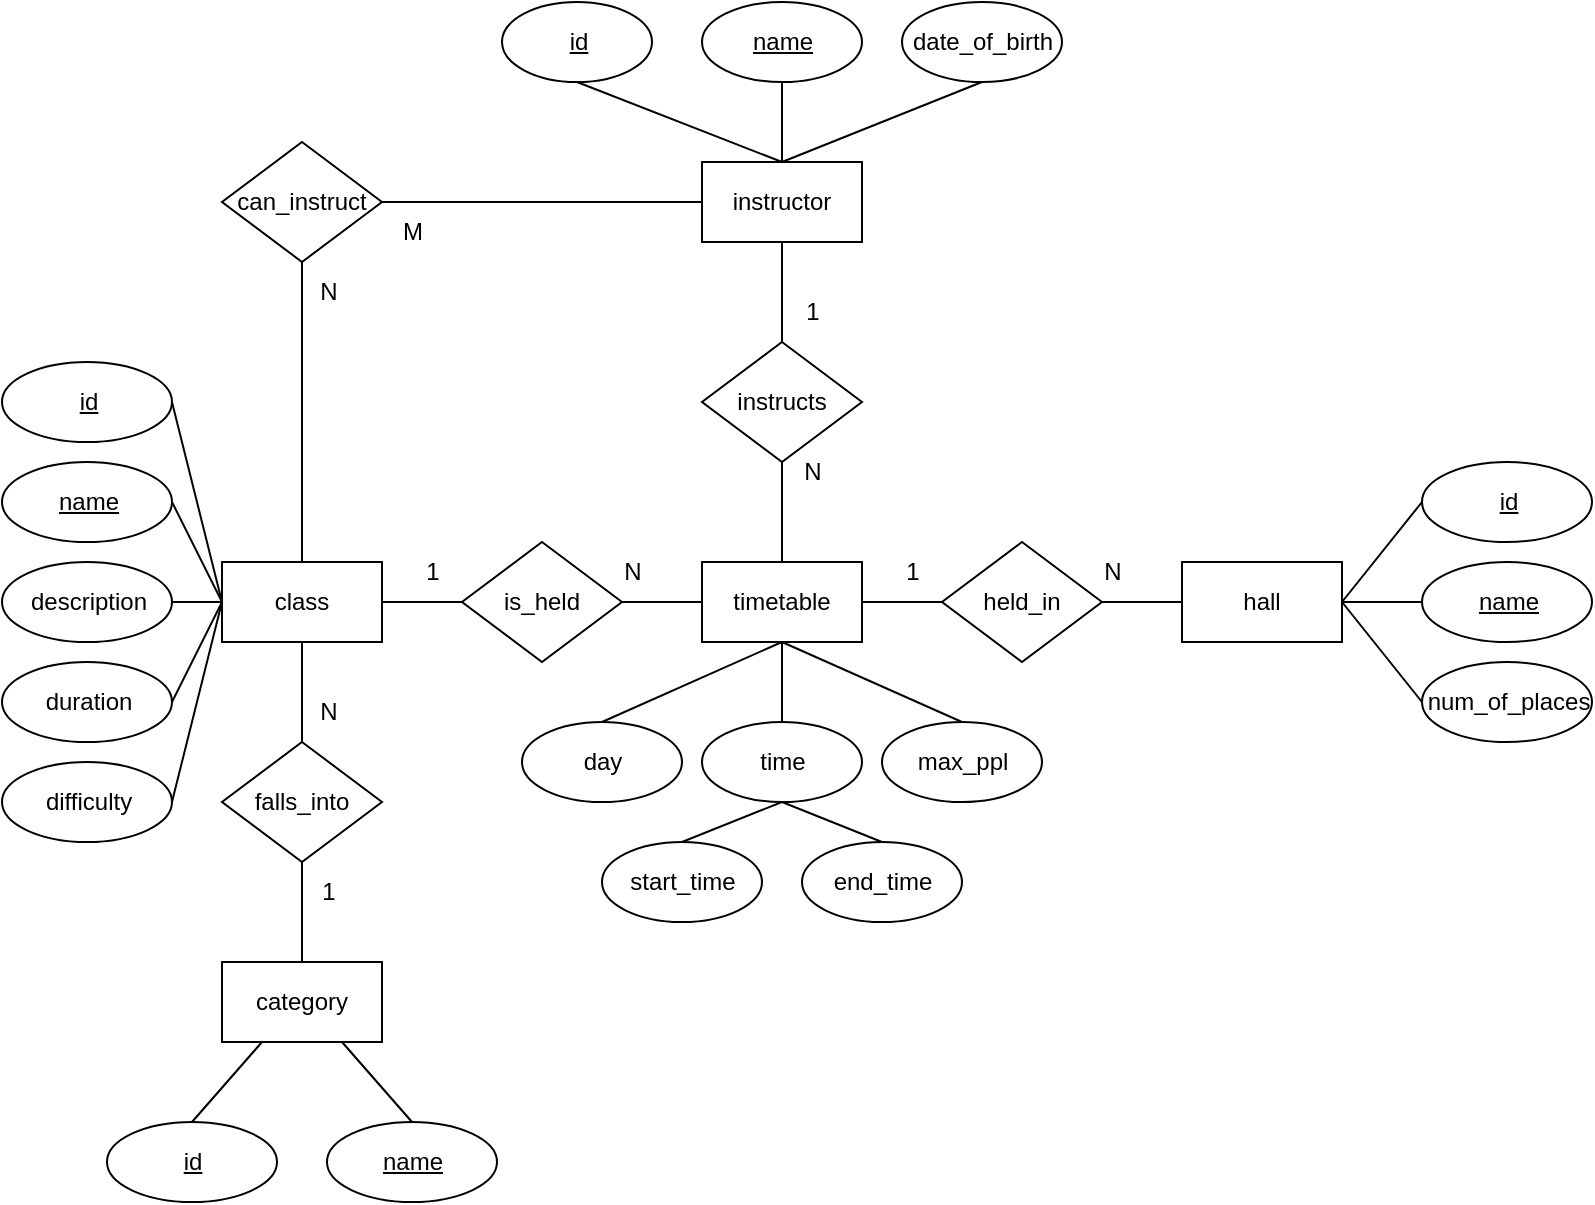 <mxfile version="22.0.0" type="device" pages="5">
  <diagram id="C5RBs43oDa-KdzZeNtuy" name="Page-1">
    <mxGraphModel dx="1044" dy="2311" grid="1" gridSize="10" guides="1" tooltips="1" connect="1" arrows="1" fold="1" page="1" pageScale="1" pageWidth="827" pageHeight="1169" math="0" shadow="0">
      <root>
        <mxCell id="WIyWlLk6GJQsqaUBKTNV-0" />
        <mxCell id="WIyWlLk6GJQsqaUBKTNV-1" parent="WIyWlLk6GJQsqaUBKTNV-0" />
        <mxCell id="PPyj1vtdAgpXaEMW6hXH-0" value="hall" style="rounded=0;whiteSpace=wrap;html=1;" vertex="1" parent="WIyWlLk6GJQsqaUBKTNV-1">
          <mxGeometry x="840" y="-160" width="80" height="40" as="geometry" />
        </mxCell>
        <mxCell id="PPyj1vtdAgpXaEMW6hXH-1" value="instructor" style="rounded=0;whiteSpace=wrap;html=1;" vertex="1" parent="WIyWlLk6GJQsqaUBKTNV-1">
          <mxGeometry x="600" y="-360" width="80" height="40" as="geometry" />
        </mxCell>
        <mxCell id="PPyj1vtdAgpXaEMW6hXH-2" value="class" style="rounded=0;whiteSpace=wrap;html=1;" vertex="1" parent="WIyWlLk6GJQsqaUBKTNV-1">
          <mxGeometry x="360" y="-160" width="80" height="40" as="geometry" />
        </mxCell>
        <mxCell id="PPyj1vtdAgpXaEMW6hXH-3" value="category" style="rounded=0;whiteSpace=wrap;html=1;" vertex="1" parent="WIyWlLk6GJQsqaUBKTNV-1">
          <mxGeometry x="360" y="40" width="80" height="40" as="geometry" />
        </mxCell>
        <mxCell id="PPyj1vtdAgpXaEMW6hXH-4" value="falls_into" style="rhombus;whiteSpace=wrap;html=1;" vertex="1" parent="WIyWlLk6GJQsqaUBKTNV-1">
          <mxGeometry x="360" y="-70" width="80" height="60" as="geometry" />
        </mxCell>
        <mxCell id="PPyj1vtdAgpXaEMW6hXH-7" value="can_instruct" style="rhombus;whiteSpace=wrap;html=1;" vertex="1" parent="WIyWlLk6GJQsqaUBKTNV-1">
          <mxGeometry x="360" y="-370" width="80" height="60" as="geometry" />
        </mxCell>
        <mxCell id="PPyj1vtdAgpXaEMW6hXH-19" value="&lt;u&gt;id&lt;/u&gt;" style="ellipse;dashed=1+whiteSpace=wrap;html=1;dashPattern=1" vertex="1" parent="WIyWlLk6GJQsqaUBKTNV-1">
          <mxGeometry x="250" y="-260" width="85" height="40" as="geometry" />
        </mxCell>
        <mxCell id="PPyj1vtdAgpXaEMW6hXH-20" value="difficulty" style="ellipse;dashed=1+whiteSpace=wrap;html=1;dashPattern=1" vertex="1" parent="WIyWlLk6GJQsqaUBKTNV-1">
          <mxGeometry x="250" y="-60" width="85" height="40" as="geometry" />
        </mxCell>
        <mxCell id="PPyj1vtdAgpXaEMW6hXH-21" value="duration" style="ellipse;dashed=1+whiteSpace=wrap;html=1;dashPattern=1" vertex="1" parent="WIyWlLk6GJQsqaUBKTNV-1">
          <mxGeometry x="250" y="-110" width="85" height="40" as="geometry" />
        </mxCell>
        <mxCell id="PPyj1vtdAgpXaEMW6hXH-22" value="description" style="ellipse;dashed=1+whiteSpace=wrap;html=1;dashPattern=1" vertex="1" parent="WIyWlLk6GJQsqaUBKTNV-1">
          <mxGeometry x="250" y="-160" width="85" height="40" as="geometry" />
        </mxCell>
        <mxCell id="PPyj1vtdAgpXaEMW6hXH-23" value="&lt;u&gt;name&lt;/u&gt;" style="ellipse;dashed=1+whiteSpace=wrap;html=1;dashPattern=1" vertex="1" parent="WIyWlLk6GJQsqaUBKTNV-1">
          <mxGeometry x="250" y="-210" width="85" height="40" as="geometry" />
        </mxCell>
        <mxCell id="PPyj1vtdAgpXaEMW6hXH-29" value="&lt;u&gt;id&lt;/u&gt;" style="ellipse;dashed=1+whiteSpace=wrap;html=1;dashPattern=1" vertex="1" parent="WIyWlLk6GJQsqaUBKTNV-1">
          <mxGeometry x="302.5" y="120" width="85" height="40" as="geometry" />
        </mxCell>
        <mxCell id="PPyj1vtdAgpXaEMW6hXH-30" value="&lt;u&gt;name&lt;/u&gt;" style="ellipse;dashed=1+whiteSpace=wrap;html=1;dashPattern=1" vertex="1" parent="WIyWlLk6GJQsqaUBKTNV-1">
          <mxGeometry x="412.5" y="120" width="85" height="40" as="geometry" />
        </mxCell>
        <mxCell id="PPyj1vtdAgpXaEMW6hXH-31" value="" style="endArrow=none;html=1;rounded=0;entryX=0.75;entryY=1;entryDx=0;entryDy=0;exitX=0.5;exitY=0;exitDx=0;exitDy=0;" edge="1" parent="WIyWlLk6GJQsqaUBKTNV-1" source="PPyj1vtdAgpXaEMW6hXH-30" target="PPyj1vtdAgpXaEMW6hXH-3">
          <mxGeometry width="50" height="50" relative="1" as="geometry">
            <mxPoint x="100" y="40" as="sourcePoint" />
            <mxPoint x="150" y="-10" as="targetPoint" />
          </mxGeometry>
        </mxCell>
        <mxCell id="PPyj1vtdAgpXaEMW6hXH-32" value="" style="endArrow=none;html=1;rounded=0;exitX=0.5;exitY=0;exitDx=0;exitDy=0;entryX=0.25;entryY=1;entryDx=0;entryDy=0;" edge="1" parent="WIyWlLk6GJQsqaUBKTNV-1" source="PPyj1vtdAgpXaEMW6hXH-29" target="PPyj1vtdAgpXaEMW6hXH-3">
          <mxGeometry width="50" height="50" relative="1" as="geometry">
            <mxPoint x="100" y="40" as="sourcePoint" />
            <mxPoint x="150" y="-10" as="targetPoint" />
            <Array as="points" />
          </mxGeometry>
        </mxCell>
        <mxCell id="PPyj1vtdAgpXaEMW6hXH-33" value="date_of_birth" style="ellipse;dashed=1+whiteSpace=wrap;html=1;dashPattern=1" vertex="1" parent="WIyWlLk6GJQsqaUBKTNV-1">
          <mxGeometry x="700" y="-440" width="80" height="40" as="geometry" />
        </mxCell>
        <mxCell id="PPyj1vtdAgpXaEMW6hXH-34" value="&lt;u&gt;name&lt;/u&gt;" style="ellipse;dashed=1+whiteSpace=wrap;html=1;dashPattern=1" vertex="1" parent="WIyWlLk6GJQsqaUBKTNV-1">
          <mxGeometry x="600" y="-440" width="80" height="40" as="geometry" />
        </mxCell>
        <mxCell id="PPyj1vtdAgpXaEMW6hXH-35" value="&lt;u&gt;id&lt;/u&gt;" style="ellipse;dashed=1+whiteSpace=wrap;html=1;dashPattern=1" vertex="1" parent="WIyWlLk6GJQsqaUBKTNV-1">
          <mxGeometry x="500" y="-440" width="75" height="40" as="geometry" />
        </mxCell>
        <mxCell id="PPyj1vtdAgpXaEMW6hXH-39" value="num_of_places" style="ellipse;dashed=1+whiteSpace=wrap;html=1;dashPattern=1" vertex="1" parent="WIyWlLk6GJQsqaUBKTNV-1">
          <mxGeometry x="960" y="-110" width="85" height="40" as="geometry" />
        </mxCell>
        <mxCell id="PPyj1vtdAgpXaEMW6hXH-40" value="&lt;u&gt;name&lt;/u&gt;" style="ellipse;dashed=1+whiteSpace=wrap;html=1;dashPattern=1" vertex="1" parent="WIyWlLk6GJQsqaUBKTNV-1">
          <mxGeometry x="960" y="-160" width="85" height="40" as="geometry" />
        </mxCell>
        <mxCell id="PPyj1vtdAgpXaEMW6hXH-41" value="&lt;u&gt;id&lt;/u&gt;" style="ellipse;dashed=1+whiteSpace=wrap;html=1;dashPattern=1" vertex="1" parent="WIyWlLk6GJQsqaUBKTNV-1">
          <mxGeometry x="960" y="-210" width="85" height="40" as="geometry" />
        </mxCell>
        <mxCell id="PPyj1vtdAgpXaEMW6hXH-45" value="time" style="ellipse;dashed=1+whiteSpace=wrap;html=1;dashPattern=1" vertex="1" parent="WIyWlLk6GJQsqaUBKTNV-1">
          <mxGeometry x="600" y="-80" width="80" height="40" as="geometry" />
        </mxCell>
        <mxCell id="PPyj1vtdAgpXaEMW6hXH-46" value="start_time" style="ellipse;dashed=1+whiteSpace=wrap;html=1;dashPattern=1" vertex="1" parent="WIyWlLk6GJQsqaUBKTNV-1">
          <mxGeometry x="550" y="-20" width="80" height="40" as="geometry" />
        </mxCell>
        <mxCell id="PPyj1vtdAgpXaEMW6hXH-47" value="end_time" style="ellipse;dashed=1+whiteSpace=wrap;html=1;dashPattern=1" vertex="1" parent="WIyWlLk6GJQsqaUBKTNV-1">
          <mxGeometry x="650" y="-20" width="80" height="40" as="geometry" />
        </mxCell>
        <mxCell id="kDVFNCskQSXITMXLmUfB-0" value="timetable" style="rounded=0;whiteSpace=wrap;html=1;" vertex="1" parent="WIyWlLk6GJQsqaUBKTNV-1">
          <mxGeometry x="600" y="-160" width="80" height="40" as="geometry" />
        </mxCell>
        <mxCell id="kDVFNCskQSXITMXLmUfB-4" value="is_held" style="rhombus;whiteSpace=wrap;html=1;" vertex="1" parent="WIyWlLk6GJQsqaUBKTNV-1">
          <mxGeometry x="480" y="-170" width="80" height="60" as="geometry" />
        </mxCell>
        <mxCell id="kDVFNCskQSXITMXLmUfB-5" value="held_in" style="rhombus;whiteSpace=wrap;html=1;" vertex="1" parent="WIyWlLk6GJQsqaUBKTNV-1">
          <mxGeometry x="720" y="-170" width="80" height="60" as="geometry" />
        </mxCell>
        <mxCell id="kDVFNCskQSXITMXLmUfB-6" value="instructs" style="rhombus;whiteSpace=wrap;html=1;" vertex="1" parent="WIyWlLk6GJQsqaUBKTNV-1">
          <mxGeometry x="600" y="-270" width="80" height="60" as="geometry" />
        </mxCell>
        <mxCell id="kDVFNCskQSXITMXLmUfB-8" value="" style="endArrow=none;html=1;rounded=0;exitX=1;exitY=0.5;exitDx=0;exitDy=0;entryX=0;entryY=0.5;entryDx=0;entryDy=0;" edge="1" parent="WIyWlLk6GJQsqaUBKTNV-1" source="PPyj1vtdAgpXaEMW6hXH-20" target="PPyj1vtdAgpXaEMW6hXH-2">
          <mxGeometry width="50" height="50" relative="1" as="geometry">
            <mxPoint x="370" y="-80" as="sourcePoint" />
            <mxPoint x="420" y="-130" as="targetPoint" />
          </mxGeometry>
        </mxCell>
        <mxCell id="kDVFNCskQSXITMXLmUfB-9" value="" style="endArrow=none;html=1;rounded=0;exitX=1;exitY=0.5;exitDx=0;exitDy=0;entryX=0;entryY=0.5;entryDx=0;entryDy=0;" edge="1" parent="WIyWlLk6GJQsqaUBKTNV-1" source="PPyj1vtdAgpXaEMW6hXH-21" target="PPyj1vtdAgpXaEMW6hXH-2">
          <mxGeometry width="50" height="50" relative="1" as="geometry">
            <mxPoint x="370" y="-80" as="sourcePoint" />
            <mxPoint x="420" y="-130" as="targetPoint" />
          </mxGeometry>
        </mxCell>
        <mxCell id="kDVFNCskQSXITMXLmUfB-10" value="" style="endArrow=none;html=1;rounded=0;exitX=1;exitY=0.5;exitDx=0;exitDy=0;entryX=0;entryY=0.5;entryDx=0;entryDy=0;" edge="1" parent="WIyWlLk6GJQsqaUBKTNV-1" source="PPyj1vtdAgpXaEMW6hXH-22" target="PPyj1vtdAgpXaEMW6hXH-2">
          <mxGeometry width="50" height="50" relative="1" as="geometry">
            <mxPoint x="345" y="-80" as="sourcePoint" />
            <mxPoint x="370" y="-110" as="targetPoint" />
          </mxGeometry>
        </mxCell>
        <mxCell id="kDVFNCskQSXITMXLmUfB-11" value="" style="endArrow=none;html=1;rounded=0;exitX=1;exitY=0.5;exitDx=0;exitDy=0;" edge="1" parent="WIyWlLk6GJQsqaUBKTNV-1" source="PPyj1vtdAgpXaEMW6hXH-23">
          <mxGeometry width="50" height="50" relative="1" as="geometry">
            <mxPoint x="355" y="-70" as="sourcePoint" />
            <mxPoint x="360" y="-140" as="targetPoint" />
          </mxGeometry>
        </mxCell>
        <mxCell id="kDVFNCskQSXITMXLmUfB-12" value="" style="endArrow=none;html=1;rounded=0;exitX=1;exitY=0.5;exitDx=0;exitDy=0;" edge="1" parent="WIyWlLk6GJQsqaUBKTNV-1" source="PPyj1vtdAgpXaEMW6hXH-19">
          <mxGeometry width="50" height="50" relative="1" as="geometry">
            <mxPoint x="365" y="-60" as="sourcePoint" />
            <mxPoint x="360" y="-140" as="targetPoint" />
          </mxGeometry>
        </mxCell>
        <mxCell id="kDVFNCskQSXITMXLmUfB-13" value="" style="endArrow=none;html=1;rounded=0;exitX=0.5;exitY=1;exitDx=0;exitDy=0;entryX=0.5;entryY=0;entryDx=0;entryDy=0;" edge="1" parent="WIyWlLk6GJQsqaUBKTNV-1" source="PPyj1vtdAgpXaEMW6hXH-35" target="PPyj1vtdAgpXaEMW6hXH-1">
          <mxGeometry width="50" height="50" relative="1" as="geometry">
            <mxPoint x="650" y="-400" as="sourcePoint" />
            <mxPoint x="700" y="-450" as="targetPoint" />
          </mxGeometry>
        </mxCell>
        <mxCell id="kDVFNCskQSXITMXLmUfB-14" value="" style="endArrow=none;html=1;rounded=0;entryX=0.5;entryY=1;entryDx=0;entryDy=0;" edge="1" parent="WIyWlLk6GJQsqaUBKTNV-1" target="PPyj1vtdAgpXaEMW6hXH-34">
          <mxGeometry width="50" height="50" relative="1" as="geometry">
            <mxPoint x="640" y="-360" as="sourcePoint" />
            <mxPoint x="610" y="-350" as="targetPoint" />
          </mxGeometry>
        </mxCell>
        <mxCell id="kDVFNCskQSXITMXLmUfB-15" value="" style="endArrow=none;html=1;rounded=0;exitX=0.5;exitY=0;exitDx=0;exitDy=0;entryX=0.5;entryY=1;entryDx=0;entryDy=0;" edge="1" parent="WIyWlLk6GJQsqaUBKTNV-1" source="PPyj1vtdAgpXaEMW6hXH-1" target="PPyj1vtdAgpXaEMW6hXH-33">
          <mxGeometry width="50" height="50" relative="1" as="geometry">
            <mxPoint x="558" y="-380" as="sourcePoint" />
            <mxPoint x="620" y="-340" as="targetPoint" />
          </mxGeometry>
        </mxCell>
        <mxCell id="kDVFNCskQSXITMXLmUfB-16" value="" style="endArrow=none;html=1;rounded=0;entryX=0;entryY=0.5;entryDx=0;entryDy=0;exitX=1;exitY=0.5;exitDx=0;exitDy=0;" edge="1" parent="WIyWlLk6GJQsqaUBKTNV-1" source="PPyj1vtdAgpXaEMW6hXH-7" target="PPyj1vtdAgpXaEMW6hXH-1">
          <mxGeometry width="50" height="50" relative="1" as="geometry">
            <mxPoint x="500" y="-220" as="sourcePoint" />
            <mxPoint x="550" y="-270" as="targetPoint" />
          </mxGeometry>
        </mxCell>
        <mxCell id="kDVFNCskQSXITMXLmUfB-17" value="" style="endArrow=none;html=1;rounded=0;exitX=0.5;exitY=0;exitDx=0;exitDy=0;" edge="1" parent="WIyWlLk6GJQsqaUBKTNV-1" source="PPyj1vtdAgpXaEMW6hXH-2">
          <mxGeometry width="50" height="50" relative="1" as="geometry">
            <mxPoint x="500" y="-220" as="sourcePoint" />
            <mxPoint x="400" y="-310" as="targetPoint" />
          </mxGeometry>
        </mxCell>
        <mxCell id="kDVFNCskQSXITMXLmUfB-19" value="" style="endArrow=none;html=1;rounded=0;exitX=1;exitY=0.5;exitDx=0;exitDy=0;entryX=0;entryY=0.5;entryDx=0;entryDy=0;" edge="1" parent="WIyWlLk6GJQsqaUBKTNV-1" source="PPyj1vtdAgpXaEMW6hXH-2" target="kDVFNCskQSXITMXLmUfB-4">
          <mxGeometry width="50" height="50" relative="1" as="geometry">
            <mxPoint x="560" y="-130" as="sourcePoint" />
            <mxPoint x="610" y="-180" as="targetPoint" />
          </mxGeometry>
        </mxCell>
        <mxCell id="kDVFNCskQSXITMXLmUfB-20" value="" style="endArrow=none;html=1;rounded=0;exitX=1;exitY=0.5;exitDx=0;exitDy=0;entryX=0;entryY=0.5;entryDx=0;entryDy=0;" edge="1" parent="WIyWlLk6GJQsqaUBKTNV-1" source="kDVFNCskQSXITMXLmUfB-4" target="kDVFNCskQSXITMXLmUfB-0">
          <mxGeometry width="50" height="50" relative="1" as="geometry">
            <mxPoint x="600" y="-110" as="sourcePoint" />
            <mxPoint x="650" y="-160" as="targetPoint" />
          </mxGeometry>
        </mxCell>
        <mxCell id="kDVFNCskQSXITMXLmUfB-21" value="" style="endArrow=none;html=1;rounded=0;entryX=0.5;entryY=1;entryDx=0;entryDy=0;exitX=0.5;exitY=0;exitDx=0;exitDy=0;" edge="1" parent="WIyWlLk6GJQsqaUBKTNV-1" source="PPyj1vtdAgpXaEMW6hXH-45" target="kDVFNCskQSXITMXLmUfB-0">
          <mxGeometry width="50" height="50" relative="1" as="geometry">
            <mxPoint x="670" y="-70" as="sourcePoint" />
            <mxPoint x="720" y="-120" as="targetPoint" />
          </mxGeometry>
        </mxCell>
        <mxCell id="kDVFNCskQSXITMXLmUfB-22" value="" style="endArrow=none;html=1;rounded=0;entryX=0.5;entryY=1;entryDx=0;entryDy=0;exitX=0.5;exitY=0;exitDx=0;exitDy=0;" edge="1" parent="WIyWlLk6GJQsqaUBKTNV-1" source="PPyj1vtdAgpXaEMW6hXH-46" target="PPyj1vtdAgpXaEMW6hXH-45">
          <mxGeometry width="50" height="50" relative="1" as="geometry">
            <mxPoint x="670" y="-70" as="sourcePoint" />
            <mxPoint x="720" y="-120" as="targetPoint" />
          </mxGeometry>
        </mxCell>
        <mxCell id="kDVFNCskQSXITMXLmUfB-23" value="" style="endArrow=none;html=1;rounded=0;exitX=0.5;exitY=1;exitDx=0;exitDy=0;entryX=0.5;entryY=0;entryDx=0;entryDy=0;" edge="1" parent="WIyWlLk6GJQsqaUBKTNV-1" source="PPyj1vtdAgpXaEMW6hXH-45" target="PPyj1vtdAgpXaEMW6hXH-47">
          <mxGeometry width="50" height="50" relative="1" as="geometry">
            <mxPoint x="568" y="-370" as="sourcePoint" />
            <mxPoint x="630" y="-330" as="targetPoint" />
          </mxGeometry>
        </mxCell>
        <mxCell id="kDVFNCskQSXITMXLmUfB-24" value="day" style="ellipse;dashed=1+whiteSpace=wrap;html=1;dashPattern=1" vertex="1" parent="WIyWlLk6GJQsqaUBKTNV-1">
          <mxGeometry x="510" y="-80" width="80" height="40" as="geometry" />
        </mxCell>
        <mxCell id="kDVFNCskQSXITMXLmUfB-25" value="" style="endArrow=none;html=1;rounded=0;entryX=0.5;entryY=1;entryDx=0;entryDy=0;exitX=0.5;exitY=0;exitDx=0;exitDy=0;" edge="1" parent="WIyWlLk6GJQsqaUBKTNV-1" source="kDVFNCskQSXITMXLmUfB-24" target="kDVFNCskQSXITMXLmUfB-0">
          <mxGeometry width="50" height="50" relative="1" as="geometry">
            <mxPoint x="650" y="-60" as="sourcePoint" />
            <mxPoint x="680" y="-100" as="targetPoint" />
          </mxGeometry>
        </mxCell>
        <mxCell id="kDVFNCskQSXITMXLmUfB-26" value="max_ppl" style="ellipse;dashed=1+whiteSpace=wrap;html=1;dashPattern=1" vertex="1" parent="WIyWlLk6GJQsqaUBKTNV-1">
          <mxGeometry x="690" y="-80" width="80" height="40" as="geometry" />
        </mxCell>
        <mxCell id="kDVFNCskQSXITMXLmUfB-28" value="" style="endArrow=none;html=1;rounded=0;entryX=0.5;entryY=1;entryDx=0;entryDy=0;exitX=0.5;exitY=0;exitDx=0;exitDy=0;" edge="1" parent="WIyWlLk6GJQsqaUBKTNV-1" source="kDVFNCskQSXITMXLmUfB-26" target="kDVFNCskQSXITMXLmUfB-0">
          <mxGeometry width="50" height="50" relative="1" as="geometry">
            <mxPoint x="650" y="-70" as="sourcePoint" />
            <mxPoint x="650" y="-110" as="targetPoint" />
          </mxGeometry>
        </mxCell>
        <mxCell id="kDVFNCskQSXITMXLmUfB-29" value="" style="endArrow=none;html=1;rounded=0;entryX=0;entryY=0.5;entryDx=0;entryDy=0;exitX=1;exitY=0.5;exitDx=0;exitDy=0;" edge="1" parent="WIyWlLk6GJQsqaUBKTNV-1" source="PPyj1vtdAgpXaEMW6hXH-0" target="PPyj1vtdAgpXaEMW6hXH-41">
          <mxGeometry width="50" height="50" relative="1" as="geometry">
            <mxPoint x="960" y="-50" as="sourcePoint" />
            <mxPoint x="1010" y="-100" as="targetPoint" />
          </mxGeometry>
        </mxCell>
        <mxCell id="kDVFNCskQSXITMXLmUfB-30" value="" style="endArrow=none;html=1;rounded=0;entryX=0;entryY=0.5;entryDx=0;entryDy=0;exitX=1;exitY=0.5;exitDx=0;exitDy=0;" edge="1" parent="WIyWlLk6GJQsqaUBKTNV-1" source="PPyj1vtdAgpXaEMW6hXH-0" target="PPyj1vtdAgpXaEMW6hXH-40">
          <mxGeometry width="50" height="50" relative="1" as="geometry">
            <mxPoint x="930" y="-130" as="sourcePoint" />
            <mxPoint x="970" y="-180" as="targetPoint" />
          </mxGeometry>
        </mxCell>
        <mxCell id="kDVFNCskQSXITMXLmUfB-31" value="" style="endArrow=none;html=1;rounded=0;entryX=0;entryY=0.5;entryDx=0;entryDy=0;exitX=1;exitY=0.5;exitDx=0;exitDy=0;" edge="1" parent="WIyWlLk6GJQsqaUBKTNV-1" source="PPyj1vtdAgpXaEMW6hXH-0" target="PPyj1vtdAgpXaEMW6hXH-39">
          <mxGeometry width="50" height="50" relative="1" as="geometry">
            <mxPoint x="940" y="-120" as="sourcePoint" />
            <mxPoint x="980" y="-170" as="targetPoint" />
          </mxGeometry>
        </mxCell>
        <mxCell id="kDVFNCskQSXITMXLmUfB-32" value="" style="endArrow=none;html=1;rounded=0;entryX=0;entryY=0.5;entryDx=0;entryDy=0;exitX=1;exitY=0.5;exitDx=0;exitDy=0;" edge="1" parent="WIyWlLk6GJQsqaUBKTNV-1" source="kDVFNCskQSXITMXLmUfB-5" target="PPyj1vtdAgpXaEMW6hXH-0">
          <mxGeometry width="50" height="50" relative="1" as="geometry">
            <mxPoint x="760" y="-60" as="sourcePoint" />
            <mxPoint x="810" y="-110" as="targetPoint" />
          </mxGeometry>
        </mxCell>
        <mxCell id="kDVFNCskQSXITMXLmUfB-33" value="" style="endArrow=none;html=1;rounded=0;exitX=1;exitY=0.5;exitDx=0;exitDy=0;" edge="1" parent="WIyWlLk6GJQsqaUBKTNV-1" source="kDVFNCskQSXITMXLmUfB-0">
          <mxGeometry width="50" height="50" relative="1" as="geometry">
            <mxPoint x="810" y="-130" as="sourcePoint" />
            <mxPoint x="720" y="-140" as="targetPoint" />
          </mxGeometry>
        </mxCell>
        <mxCell id="kDVFNCskQSXITMXLmUfB-34" value="" style="endArrow=none;html=1;rounded=0;entryX=0.5;entryY=1;entryDx=0;entryDy=0;" edge="1" parent="WIyWlLk6GJQsqaUBKTNV-1" target="PPyj1vtdAgpXaEMW6hXH-1">
          <mxGeometry width="50" height="50" relative="1" as="geometry">
            <mxPoint x="640" y="-270" as="sourcePoint" />
            <mxPoint x="670" y="-190" as="targetPoint" />
          </mxGeometry>
        </mxCell>
        <mxCell id="kDVFNCskQSXITMXLmUfB-35" value="" style="endArrow=none;html=1;rounded=0;entryX=0.5;entryY=1;entryDx=0;entryDy=0;exitX=0.5;exitY=0;exitDx=0;exitDy=0;" edge="1" parent="WIyWlLk6GJQsqaUBKTNV-1" source="kDVFNCskQSXITMXLmUfB-0" target="kDVFNCskQSXITMXLmUfB-6">
          <mxGeometry width="50" height="50" relative="1" as="geometry">
            <mxPoint x="650" y="-260" as="sourcePoint" />
            <mxPoint x="650" y="-310" as="targetPoint" />
          </mxGeometry>
        </mxCell>
        <mxCell id="kDVFNCskQSXITMXLmUfB-36" value="" style="endArrow=none;html=1;rounded=0;exitX=0.5;exitY=1;exitDx=0;exitDy=0;entryX=0.5;entryY=0;entryDx=0;entryDy=0;" edge="1" parent="WIyWlLk6GJQsqaUBKTNV-1" source="PPyj1vtdAgpXaEMW6hXH-2" target="PPyj1vtdAgpXaEMW6hXH-4">
          <mxGeometry width="50" height="50" relative="1" as="geometry">
            <mxPoint x="500" y="-90" as="sourcePoint" />
            <mxPoint x="550" y="-140" as="targetPoint" />
          </mxGeometry>
        </mxCell>
        <mxCell id="kDVFNCskQSXITMXLmUfB-37" value="" style="endArrow=none;html=1;rounded=0;exitX=0.5;exitY=0;exitDx=0;exitDy=0;entryX=0.5;entryY=1;entryDx=0;entryDy=0;" edge="1" parent="WIyWlLk6GJQsqaUBKTNV-1" source="PPyj1vtdAgpXaEMW6hXH-3" target="PPyj1vtdAgpXaEMW6hXH-4">
          <mxGeometry width="50" height="50" relative="1" as="geometry">
            <mxPoint x="500" y="-90" as="sourcePoint" />
            <mxPoint x="550" y="-140" as="targetPoint" />
          </mxGeometry>
        </mxCell>
        <mxCell id="kDVFNCskQSXITMXLmUfB-38" value="N" style="text;html=1;align=center;verticalAlign=middle;resizable=0;points=[];autosize=1;strokeColor=none;fillColor=none;" vertex="1" parent="WIyWlLk6GJQsqaUBKTNV-1">
          <mxGeometry x="790" y="-170" width="30" height="30" as="geometry" />
        </mxCell>
        <mxCell id="kDVFNCskQSXITMXLmUfB-39" value="N" style="text;html=1;align=center;verticalAlign=middle;resizable=0;points=[];autosize=1;strokeColor=none;fillColor=none;" vertex="1" parent="WIyWlLk6GJQsqaUBKTNV-1">
          <mxGeometry x="640" y="-220" width="30" height="30" as="geometry" />
        </mxCell>
        <mxCell id="kDVFNCskQSXITMXLmUfB-40" value="N" style="text;html=1;align=center;verticalAlign=middle;resizable=0;points=[];autosize=1;strokeColor=none;fillColor=none;" vertex="1" parent="WIyWlLk6GJQsqaUBKTNV-1">
          <mxGeometry x="550" y="-170" width="30" height="30" as="geometry" />
        </mxCell>
        <mxCell id="kDVFNCskQSXITMXLmUfB-45" value="N" style="text;html=1;align=center;verticalAlign=middle;resizable=0;points=[];autosize=1;strokeColor=none;fillColor=none;" vertex="1" parent="WIyWlLk6GJQsqaUBKTNV-1">
          <mxGeometry x="398" y="-100" width="30" height="30" as="geometry" />
        </mxCell>
        <mxCell id="kDVFNCskQSXITMXLmUfB-46" value="N" style="text;html=1;align=center;verticalAlign=middle;resizable=0;points=[];autosize=1;strokeColor=none;fillColor=none;" vertex="1" parent="WIyWlLk6GJQsqaUBKTNV-1">
          <mxGeometry x="398" y="-310" width="30" height="30" as="geometry" />
        </mxCell>
        <mxCell id="kDVFNCskQSXITMXLmUfB-47" value="M" style="text;html=1;align=center;verticalAlign=middle;resizable=0;points=[];autosize=1;strokeColor=none;fillColor=none;" vertex="1" parent="WIyWlLk6GJQsqaUBKTNV-1">
          <mxGeometry x="440" y="-340" width="30" height="30" as="geometry" />
        </mxCell>
        <mxCell id="kDVFNCskQSXITMXLmUfB-48" value="1" style="text;html=1;align=center;verticalAlign=middle;resizable=0;points=[];autosize=1;strokeColor=none;fillColor=none;" vertex="1" parent="WIyWlLk6GJQsqaUBKTNV-1">
          <mxGeometry x="398" y="-10" width="30" height="30" as="geometry" />
        </mxCell>
        <mxCell id="kDVFNCskQSXITMXLmUfB-49" value="1" style="text;html=1;align=center;verticalAlign=middle;resizable=0;points=[];autosize=1;strokeColor=none;fillColor=none;" vertex="1" parent="WIyWlLk6GJQsqaUBKTNV-1">
          <mxGeometry x="450" y="-170" width="30" height="30" as="geometry" />
        </mxCell>
        <mxCell id="kDVFNCskQSXITMXLmUfB-50" value="1" style="text;html=1;align=center;verticalAlign=middle;resizable=0;points=[];autosize=1;strokeColor=none;fillColor=none;" vertex="1" parent="WIyWlLk6GJQsqaUBKTNV-1">
          <mxGeometry x="690" y="-170" width="30" height="30" as="geometry" />
        </mxCell>
        <mxCell id="kDVFNCskQSXITMXLmUfB-51" value="1" style="text;html=1;align=center;verticalAlign=middle;resizable=0;points=[];autosize=1;strokeColor=none;fillColor=none;" vertex="1" parent="WIyWlLk6GJQsqaUBKTNV-1">
          <mxGeometry x="640" y="-300" width="30" height="30" as="geometry" />
        </mxCell>
      </root>
    </mxGraphModel>
  </diagram>
  <diagram id="eqaWzPQrhRhgXX4sxKqG" name="Stránka-2">
    <mxGraphModel dx="2132" dy="1428" grid="1" gridSize="10" guides="1" tooltips="1" connect="1" arrows="1" fold="1" page="1" pageScale="1" pageWidth="827" pageHeight="1169" math="0" shadow="0">
      <root>
        <mxCell id="0" />
        <mxCell id="1" parent="0" />
        <mxCell id="j_vn0x6TCLS8eH2llTFm-51" value="category" style="swimlane;fontStyle=0;childLayout=stackLayout;horizontal=1;startSize=30;horizontalStack=0;resizeParent=1;resizeParentMax=0;resizeLast=0;collapsible=1;marginBottom=0;whiteSpace=wrap;html=1;" vertex="1" parent="1">
          <mxGeometry y="320" width="120" height="90" as="geometry" />
        </mxCell>
        <mxCell id="j_vn0x6TCLS8eH2llTFm-52" value="category_id pk" style="text;strokeColor=none;fillColor=none;align=left;verticalAlign=middle;spacingLeft=4;spacingRight=4;overflow=hidden;points=[[0,0.5],[1,0.5]];portConstraint=eastwest;rotatable=0;whiteSpace=wrap;html=1;" vertex="1" parent="j_vn0x6TCLS8eH2llTFm-51">
          <mxGeometry y="30" width="120" height="30" as="geometry" />
        </mxCell>
        <mxCell id="j_vn0x6TCLS8eH2llTFm-53" value="name u" style="text;strokeColor=none;fillColor=none;align=left;verticalAlign=middle;spacingLeft=4;spacingRight=4;overflow=hidden;points=[[0,0.5],[1,0.5]];portConstraint=eastwest;rotatable=0;whiteSpace=wrap;html=1;" vertex="1" parent="j_vn0x6TCLS8eH2llTFm-51">
          <mxGeometry y="60" width="120" height="30" as="geometry" />
        </mxCell>
        <mxCell id="j_vn0x6TCLS8eH2llTFm-55" value="class" style="swimlane;fontStyle=0;childLayout=stackLayout;horizontal=1;startSize=30;horizontalStack=0;resizeParent=1;resizeParentMax=0;resizeLast=0;collapsible=1;marginBottom=0;whiteSpace=wrap;html=1;" vertex="1" parent="1">
          <mxGeometry x="200" y="320" width="120" height="210" as="geometry" />
        </mxCell>
        <mxCell id="j_vn0x6TCLS8eH2llTFm-56" value="class_id pk" style="text;strokeColor=none;fillColor=none;align=left;verticalAlign=middle;spacingLeft=4;spacingRight=4;overflow=hidden;points=[[0,0.5],[1,0.5]];portConstraint=eastwest;rotatable=0;whiteSpace=wrap;html=1;" vertex="1" parent="j_vn0x6TCLS8eH2llTFm-55">
          <mxGeometry y="30" width="120" height="30" as="geometry" />
        </mxCell>
        <mxCell id="xYdeL9z6vV76iVaMo9Wf-86" value="category_id pk fk" style="text;strokeColor=none;fillColor=none;align=left;verticalAlign=middle;spacingLeft=4;spacingRight=4;overflow=hidden;points=[[0,0.5],[1,0.5]];portConstraint=eastwest;rotatable=0;whiteSpace=wrap;html=1;" vertex="1" parent="j_vn0x6TCLS8eH2llTFm-55">
          <mxGeometry y="60" width="120" height="30" as="geometry" />
        </mxCell>
        <mxCell id="j_vn0x6TCLS8eH2llTFm-57" value="name u" style="text;strokeColor=none;fillColor=none;align=left;verticalAlign=middle;spacingLeft=4;spacingRight=4;overflow=hidden;points=[[0,0.5],[1,0.5]];portConstraint=eastwest;rotatable=0;whiteSpace=wrap;html=1;" vertex="1" parent="j_vn0x6TCLS8eH2llTFm-55">
          <mxGeometry y="90" width="120" height="30" as="geometry" />
        </mxCell>
        <mxCell id="j_vn0x6TCLS8eH2llTFm-58" value="description" style="text;strokeColor=none;fillColor=none;align=left;verticalAlign=middle;spacingLeft=4;spacingRight=4;overflow=hidden;points=[[0,0.5],[1,0.5]];portConstraint=eastwest;rotatable=0;whiteSpace=wrap;html=1;" vertex="1" parent="j_vn0x6TCLS8eH2llTFm-55">
          <mxGeometry y="120" width="120" height="30" as="geometry" />
        </mxCell>
        <mxCell id="j_vn0x6TCLS8eH2llTFm-59" value="duration" style="text;strokeColor=none;fillColor=none;align=left;verticalAlign=middle;spacingLeft=4;spacingRight=4;overflow=hidden;points=[[0,0.5],[1,0.5]];portConstraint=eastwest;rotatable=0;whiteSpace=wrap;html=1;" vertex="1" parent="j_vn0x6TCLS8eH2llTFm-55">
          <mxGeometry y="150" width="120" height="30" as="geometry" />
        </mxCell>
        <mxCell id="j_vn0x6TCLS8eH2llTFm-60" value="difficulty" style="text;strokeColor=none;fillColor=none;align=left;verticalAlign=middle;spacingLeft=4;spacingRight=4;overflow=hidden;points=[[0,0.5],[1,0.5]];portConstraint=eastwest;rotatable=0;whiteSpace=wrap;html=1;" vertex="1" parent="j_vn0x6TCLS8eH2llTFm-55">
          <mxGeometry y="180" width="120" height="30" as="geometry" />
        </mxCell>
        <mxCell id="j_vn0x6TCLS8eH2llTFm-61" value="instructor" style="swimlane;fontStyle=0;childLayout=stackLayout;horizontal=1;startSize=30;horizontalStack=0;resizeParent=1;resizeParentMax=0;resizeLast=0;collapsible=1;marginBottom=0;whiteSpace=wrap;html=1;" vertex="1" parent="1">
          <mxGeometry x="400" y="320" width="120" height="120" as="geometry" />
        </mxCell>
        <mxCell id="j_vn0x6TCLS8eH2llTFm-63" value="name u" style="text;strokeColor=none;fillColor=none;align=left;verticalAlign=middle;spacingLeft=4;spacingRight=4;overflow=hidden;points=[[0,0.5],[1,0.5]];portConstraint=eastwest;rotatable=0;whiteSpace=wrap;html=1;" vertex="1" parent="j_vn0x6TCLS8eH2llTFm-61">
          <mxGeometry y="30" width="120" height="30" as="geometry" />
        </mxCell>
        <mxCell id="j_vn0x6TCLS8eH2llTFm-62" value="instructor_id pk" style="text;strokeColor=none;fillColor=none;align=left;verticalAlign=middle;spacingLeft=4;spacingRight=4;overflow=hidden;points=[[0,0.5],[1,0.5]];portConstraint=eastwest;rotatable=0;whiteSpace=wrap;html=1;" vertex="1" parent="j_vn0x6TCLS8eH2llTFm-61">
          <mxGeometry y="60" width="120" height="30" as="geometry" />
        </mxCell>
        <mxCell id="j_vn0x6TCLS8eH2llTFm-64" value="date_of_birth" style="text;strokeColor=none;fillColor=none;align=left;verticalAlign=middle;spacingLeft=4;spacingRight=4;overflow=hidden;points=[[0,0.5],[1,0.5]];portConstraint=eastwest;rotatable=0;whiteSpace=wrap;html=1;" vertex="1" parent="j_vn0x6TCLS8eH2llTFm-61">
          <mxGeometry y="90" width="120" height="30" as="geometry" />
        </mxCell>
        <mxCell id="j_vn0x6TCLS8eH2llTFm-67" value="hall" style="swimlane;fontStyle=0;childLayout=stackLayout;horizontal=1;startSize=30;horizontalStack=0;resizeParent=1;resizeParentMax=0;resizeLast=0;collapsible=1;marginBottom=0;whiteSpace=wrap;html=1;" vertex="1" parent="1">
          <mxGeometry x="800" y="320" width="120" height="150" as="geometry" />
        </mxCell>
        <mxCell id="xYdeL9z6vV76iVaMo9Wf-92" value="timetable_id&amp;nbsp; pk fk" style="text;strokeColor=none;fillColor=none;align=left;verticalAlign=middle;spacingLeft=4;spacingRight=4;overflow=hidden;points=[[0,0.5],[1,0.5]];portConstraint=eastwest;rotatable=0;whiteSpace=wrap;html=1;" vertex="1" parent="j_vn0x6TCLS8eH2llTFm-67">
          <mxGeometry y="30" width="120" height="30" as="geometry" />
        </mxCell>
        <mxCell id="j_vn0x6TCLS8eH2llTFm-68" value="hall_id pk" style="text;strokeColor=none;fillColor=none;align=left;verticalAlign=middle;spacingLeft=4;spacingRight=4;overflow=hidden;points=[[0,0.5],[1,0.5]];portConstraint=eastwest;rotatable=0;whiteSpace=wrap;html=1;" vertex="1" parent="j_vn0x6TCLS8eH2llTFm-67">
          <mxGeometry y="60" width="120" height="30" as="geometry" />
        </mxCell>
        <mxCell id="j_vn0x6TCLS8eH2llTFm-69" value="name u" style="text;strokeColor=none;fillColor=none;align=left;verticalAlign=middle;spacingLeft=4;spacingRight=4;overflow=hidden;points=[[0,0.5],[1,0.5]];portConstraint=eastwest;rotatable=0;whiteSpace=wrap;html=1;" vertex="1" parent="j_vn0x6TCLS8eH2llTFm-67">
          <mxGeometry y="90" width="120" height="30" as="geometry" />
        </mxCell>
        <mxCell id="j_vn0x6TCLS8eH2llTFm-70" value="num_of_places" style="text;strokeColor=none;fillColor=none;align=left;verticalAlign=middle;spacingLeft=4;spacingRight=4;overflow=hidden;points=[[0,0.5],[1,0.5]];portConstraint=eastwest;rotatable=0;whiteSpace=wrap;html=1;" vertex="1" parent="j_vn0x6TCLS8eH2llTFm-67">
          <mxGeometry y="120" width="120" height="30" as="geometry" />
        </mxCell>
        <mxCell id="j_vn0x6TCLS8eH2llTFm-73" value="can_instruct" style="swimlane;fontStyle=0;childLayout=stackLayout;horizontal=1;startSize=30;horizontalStack=0;resizeParent=1;resizeParentMax=0;resizeLast=0;collapsible=1;marginBottom=0;whiteSpace=wrap;html=1;" vertex="1" parent="1">
          <mxGeometry x="200" y="600" width="120" height="90" as="geometry" />
        </mxCell>
        <mxCell id="j_vn0x6TCLS8eH2llTFm-74" value="class_id pk fk" style="text;strokeColor=none;fillColor=none;align=left;verticalAlign=middle;spacingLeft=4;spacingRight=4;overflow=hidden;points=[[0,0.5],[1,0.5]];portConstraint=eastwest;rotatable=0;whiteSpace=wrap;html=1;" vertex="1" parent="j_vn0x6TCLS8eH2llTFm-73">
          <mxGeometry y="30" width="120" height="30" as="geometry" />
        </mxCell>
        <mxCell id="j_vn0x6TCLS8eH2llTFm-75" value="instructor_id pk fk" style="text;strokeColor=none;fillColor=none;align=left;verticalAlign=middle;spacingLeft=4;spacingRight=4;overflow=hidden;points=[[0,0.5],[1,0.5]];portConstraint=eastwest;rotatable=0;whiteSpace=wrap;html=1;" vertex="1" parent="j_vn0x6TCLS8eH2llTFm-73">
          <mxGeometry y="60" width="120" height="30" as="geometry" />
        </mxCell>
        <mxCell id="j_vn0x6TCLS8eH2llTFm-85" value="timetable" style="swimlane;fontStyle=0;childLayout=stackLayout;horizontal=1;startSize=30;horizontalStack=0;resizeParent=1;resizeParentMax=0;resizeLast=0;collapsible=1;marginBottom=0;whiteSpace=wrap;html=1;" vertex="1" parent="1">
          <mxGeometry x="600" y="320" width="120" height="210" as="geometry" />
        </mxCell>
        <mxCell id="xYdeL9z6vV76iVaMo9Wf-90" value="class_id&amp;nbsp; pk fk" style="text;strokeColor=none;fillColor=none;align=left;verticalAlign=middle;spacingLeft=4;spacingRight=4;overflow=hidden;points=[[0,0.5],[1,0.5]];portConstraint=eastwest;rotatable=0;whiteSpace=wrap;html=1;" vertex="1" parent="j_vn0x6TCLS8eH2llTFm-85">
          <mxGeometry y="30" width="120" height="30" as="geometry" />
        </mxCell>
        <mxCell id="xYdeL9z6vV76iVaMo9Wf-88" value="instructor_id&amp;nbsp; pk fk" style="text;strokeColor=none;fillColor=none;align=left;verticalAlign=middle;spacingLeft=4;spacingRight=4;overflow=hidden;points=[[0,0.5],[1,0.5]];portConstraint=eastwest;rotatable=0;whiteSpace=wrap;html=1;" vertex="1" parent="j_vn0x6TCLS8eH2llTFm-85">
          <mxGeometry y="60" width="120" height="30" as="geometry" />
        </mxCell>
        <mxCell id="xYdeL9z6vV76iVaMo9Wf-67" value="timetable_id&amp;nbsp; pk" style="text;strokeColor=none;fillColor=none;align=left;verticalAlign=middle;spacingLeft=4;spacingRight=4;overflow=hidden;points=[[0,0.5],[1,0.5]];portConstraint=eastwest;rotatable=0;whiteSpace=wrap;html=1;" vertex="1" parent="j_vn0x6TCLS8eH2llTFm-85">
          <mxGeometry y="90" width="120" height="30" as="geometry" />
        </mxCell>
        <mxCell id="xYdeL9z6vV76iVaMo9Wf-69" value="day" style="text;strokeColor=none;fillColor=none;align=left;verticalAlign=middle;spacingLeft=4;spacingRight=4;overflow=hidden;points=[[0,0.5],[1,0.5]];portConstraint=eastwest;rotatable=0;whiteSpace=wrap;html=1;" vertex="1" parent="j_vn0x6TCLS8eH2llTFm-85">
          <mxGeometry y="120" width="120" height="30" as="geometry" />
        </mxCell>
        <mxCell id="j_vn0x6TCLS8eH2llTFm-89" value="start_time" style="text;strokeColor=none;fillColor=none;align=left;verticalAlign=middle;spacingLeft=4;spacingRight=4;overflow=hidden;points=[[0,0.5],[1,0.5]];portConstraint=eastwest;rotatable=0;whiteSpace=wrap;html=1;" vertex="1" parent="j_vn0x6TCLS8eH2llTFm-85">
          <mxGeometry y="150" width="120" height="30" as="geometry" />
        </mxCell>
        <mxCell id="j_vn0x6TCLS8eH2llTFm-90" value="end_time" style="text;strokeColor=none;fillColor=none;align=left;verticalAlign=middle;spacingLeft=4;spacingRight=4;overflow=hidden;points=[[0,0.5],[1,0.5]];portConstraint=eastwest;rotatable=0;whiteSpace=wrap;html=1;" vertex="1" parent="j_vn0x6TCLS8eH2llTFm-85">
          <mxGeometry y="180" width="120" height="30" as="geometry" />
        </mxCell>
        <mxCell id="xYdeL9z6vV76iVaMo9Wf-87" style="edgeStyle=orthogonalEdgeStyle;rounded=0;orthogonalLoop=1;jettySize=auto;html=1;entryX=1;entryY=0.5;entryDx=0;entryDy=0;" edge="1" parent="1" source="xYdeL9z6vV76iVaMo9Wf-86" target="j_vn0x6TCLS8eH2llTFm-52">
          <mxGeometry relative="1" as="geometry" />
        </mxCell>
        <mxCell id="xYdeL9z6vV76iVaMo9Wf-89" style="edgeStyle=orthogonalEdgeStyle;rounded=0;orthogonalLoop=1;jettySize=auto;html=1;" edge="1" parent="1" source="xYdeL9z6vV76iVaMo9Wf-88" target="j_vn0x6TCLS8eH2llTFm-62">
          <mxGeometry relative="1" as="geometry" />
        </mxCell>
        <mxCell id="xYdeL9z6vV76iVaMo9Wf-93" style="edgeStyle=orthogonalEdgeStyle;rounded=0;orthogonalLoop=1;jettySize=auto;html=1;" edge="1" parent="1" source="xYdeL9z6vV76iVaMo9Wf-92" target="xYdeL9z6vV76iVaMo9Wf-67">
          <mxGeometry relative="1" as="geometry" />
        </mxCell>
        <mxCell id="xYdeL9z6vV76iVaMo9Wf-94" style="edgeStyle=orthogonalEdgeStyle;rounded=0;orthogonalLoop=1;jettySize=auto;html=1;" edge="1" parent="1" source="j_vn0x6TCLS8eH2llTFm-75" target="j_vn0x6TCLS8eH2llTFm-62">
          <mxGeometry relative="1" as="geometry">
            <Array as="points">
              <mxPoint x="360" y="675" />
              <mxPoint x="360" y="395" />
            </Array>
          </mxGeometry>
        </mxCell>
        <mxCell id="xYdeL9z6vV76iVaMo9Wf-95" style="edgeStyle=orthogonalEdgeStyle;rounded=0;orthogonalLoop=1;jettySize=auto;html=1;entryX=0;entryY=0.5;entryDx=0;entryDy=0;" edge="1" parent="1" source="j_vn0x6TCLS8eH2llTFm-74" target="j_vn0x6TCLS8eH2llTFm-52">
          <mxGeometry relative="1" as="geometry" />
        </mxCell>
        <mxCell id="xYdeL9z6vV76iVaMo9Wf-96" style="edgeStyle=orthogonalEdgeStyle;rounded=0;orthogonalLoop=1;jettySize=auto;html=1;entryX=1;entryY=0.5;entryDx=0;entryDy=0;" edge="1" parent="1" source="xYdeL9z6vV76iVaMo9Wf-90" target="j_vn0x6TCLS8eH2llTFm-56">
          <mxGeometry relative="1" as="geometry">
            <Array as="points">
              <mxPoint x="560" y="365" />
              <mxPoint x="560" y="280" />
              <mxPoint x="360" y="280" />
              <mxPoint x="360" y="365" />
            </Array>
          </mxGeometry>
        </mxCell>
      </root>
    </mxGraphModel>
  </diagram>
  <diagram id="dd2m5BJkTERGji2SkHXd" name="Stránka-3">
    <mxGraphModel dx="746" dy="816" grid="1" gridSize="10" guides="1" tooltips="1" connect="1" arrows="1" fold="1" page="1" pageScale="1" pageWidth="827" pageHeight="1169" math="0" shadow="0">
      <root>
        <mxCell id="0" />
        <mxCell id="1" parent="0" />
        <mxCell id="D-iu5UsWx28mBIkiza5J-1" value="show" style="swimlane;fontStyle=0;childLayout=stackLayout;horizontal=1;startSize=30;horizontalStack=0;resizeParent=1;resizeParentMax=0;resizeLast=0;collapsible=1;marginBottom=0;whiteSpace=wrap;html=1;" vertex="1" parent="1">
          <mxGeometry x="120" y="160" width="120" height="120" as="geometry" />
        </mxCell>
        <mxCell id="D-iu5UsWx28mBIkiza5J-2" value="show_id pk" style="text;strokeColor=none;fillColor=none;align=left;verticalAlign=middle;spacingLeft=4;spacingRight=4;overflow=hidden;points=[[0,0.5],[1,0.5]];portConstraint=eastwest;rotatable=0;whiteSpace=wrap;html=1;" vertex="1" parent="D-iu5UsWx28mBIkiza5J-1">
          <mxGeometry y="30" width="120" height="30" as="geometry" />
        </mxCell>
        <mxCell id="D-iu5UsWx28mBIkiza5J-3" value="name u" style="text;strokeColor=none;fillColor=none;align=left;verticalAlign=middle;spacingLeft=4;spacingRight=4;overflow=hidden;points=[[0,0.5],[1,0.5]];portConstraint=eastwest;rotatable=0;whiteSpace=wrap;html=1;" vertex="1" parent="D-iu5UsWx28mBIkiza5J-1">
          <mxGeometry y="60" width="120" height="30" as="geometry" />
        </mxCell>
        <mxCell id="D-iu5UsWx28mBIkiza5J-4" value="date" style="text;strokeColor=none;fillColor=none;align=left;verticalAlign=middle;spacingLeft=4;spacingRight=4;overflow=hidden;points=[[0,0.5],[1,0.5]];portConstraint=eastwest;rotatable=0;whiteSpace=wrap;html=1;" vertex="1" parent="D-iu5UsWx28mBIkiza5J-1">
          <mxGeometry y="90" width="120" height="30" as="geometry" />
        </mxCell>
        <mxCell id="D-iu5UsWx28mBIkiza5J-12" value="ignition" style="swimlane;fontStyle=0;childLayout=stackLayout;horizontal=1;startSize=30;horizontalStack=0;resizeParent=1;resizeParentMax=0;resizeLast=0;collapsible=1;marginBottom=0;whiteSpace=wrap;html=1;" vertex="1" parent="1">
          <mxGeometry x="320" y="160" width="160" height="120" as="geometry" />
        </mxCell>
        <mxCell id="D-iu5UsWx28mBIkiza5J-14" value="ignition_serial_number pk" style="text;strokeColor=none;fillColor=none;align=left;verticalAlign=middle;spacingLeft=4;spacingRight=4;overflow=hidden;points=[[0,0.5],[1,0.5]];portConstraint=eastwest;rotatable=0;whiteSpace=wrap;html=1;" vertex="1" parent="D-iu5UsWx28mBIkiza5J-12">
          <mxGeometry y="30" width="160" height="30" as="geometry" />
        </mxCell>
        <mxCell id="OQg_UJouni0hWR-9vPDj-1" value="show_id pk fk" style="text;strokeColor=none;fillColor=none;align=left;verticalAlign=middle;spacingLeft=4;spacingRight=4;overflow=hidden;points=[[0,0.5],[1,0.5]];portConstraint=eastwest;rotatable=0;whiteSpace=wrap;html=1;" vertex="1" parent="D-iu5UsWx28mBIkiza5J-12">
          <mxGeometry y="60" width="160" height="30" as="geometry" />
        </mxCell>
        <mxCell id="D-iu5UsWx28mBIkiza5J-15" value="time" style="text;strokeColor=none;fillColor=none;align=left;verticalAlign=middle;spacingLeft=4;spacingRight=4;overflow=hidden;points=[[0,0.5],[1,0.5]];portConstraint=eastwest;rotatable=0;whiteSpace=wrap;html=1;" vertex="1" parent="D-iu5UsWx28mBIkiza5J-12">
          <mxGeometry y="90" width="160" height="30" as="geometry" />
        </mxCell>
        <mxCell id="D-iu5UsWx28mBIkiza5J-16" value="ignited" style="swimlane;fontStyle=0;childLayout=stackLayout;horizontal=1;startSize=30;horizontalStack=0;resizeParent=1;resizeParentMax=0;resizeLast=0;collapsible=1;marginBottom=0;whiteSpace=wrap;html=1;" vertex="1" parent="1">
          <mxGeometry x="560" y="160" width="160" height="120" as="geometry" />
        </mxCell>
        <mxCell id="D-iu5UsWx28mBIkiza5J-17" value="firework_id pk fk" style="text;strokeColor=none;fillColor=none;align=left;verticalAlign=middle;spacingLeft=4;spacingRight=4;overflow=hidden;points=[[0,0.5],[1,0.5]];portConstraint=eastwest;rotatable=0;whiteSpace=wrap;html=1;" vertex="1" parent="D-iu5UsWx28mBIkiza5J-16">
          <mxGeometry y="30" width="160" height="30" as="geometry" />
        </mxCell>
        <mxCell id="D-iu5UsWx28mBIkiza5J-29" value="ignition_serial_number pk fk" style="text;strokeColor=none;fillColor=none;align=left;verticalAlign=middle;spacingLeft=4;spacingRight=4;overflow=hidden;points=[[0,0.5],[1,0.5]];portConstraint=eastwest;rotatable=0;whiteSpace=wrap;html=1;" vertex="1" parent="D-iu5UsWx28mBIkiza5J-16">
          <mxGeometry y="60" width="160" height="30" as="geometry" />
        </mxCell>
        <mxCell id="D-iu5UsWx28mBIkiza5J-18" value="quantity" style="text;strokeColor=none;fillColor=none;align=left;verticalAlign=middle;spacingLeft=4;spacingRight=4;overflow=hidden;points=[[0,0.5],[1,0.5]];portConstraint=eastwest;rotatable=0;whiteSpace=wrap;html=1;" vertex="1" parent="D-iu5UsWx28mBIkiza5J-16">
          <mxGeometry y="90" width="160" height="30" as="geometry" />
        </mxCell>
        <mxCell id="D-iu5UsWx28mBIkiza5J-20" value="firework" style="swimlane;fontStyle=0;childLayout=stackLayout;horizontal=1;startSize=30;horizontalStack=0;resizeParent=1;resizeParentMax=0;resizeLast=0;collapsible=1;marginBottom=0;whiteSpace=wrap;html=1;" vertex="1" parent="1">
          <mxGeometry x="800" y="160" width="120" height="210" as="geometry" />
        </mxCell>
        <mxCell id="D-iu5UsWx28mBIkiza5J-21" value="firework_id pk" style="text;strokeColor=none;fillColor=none;align=left;verticalAlign=middle;spacingLeft=4;spacingRight=4;overflow=hidden;points=[[0,0.5],[1,0.5]];portConstraint=eastwest;rotatable=0;whiteSpace=wrap;html=1;" vertex="1" parent="D-iu5UsWx28mBIkiza5J-20">
          <mxGeometry y="30" width="120" height="30" as="geometry" />
        </mxCell>
        <mxCell id="D-iu5UsWx28mBIkiza5J-22" value="description" style="text;strokeColor=none;fillColor=none;align=left;verticalAlign=middle;spacingLeft=4;spacingRight=4;overflow=hidden;points=[[0,0.5],[1,0.5]];portConstraint=eastwest;rotatable=0;whiteSpace=wrap;html=1;" vertex="1" parent="D-iu5UsWx28mBIkiza5J-20">
          <mxGeometry y="60" width="120" height="30" as="geometry" />
        </mxCell>
        <mxCell id="D-iu5UsWx28mBIkiza5J-25" value="type" style="text;strokeColor=none;fillColor=none;align=left;verticalAlign=middle;spacingLeft=4;spacingRight=4;overflow=hidden;points=[[0,0.5],[1,0.5]];portConstraint=eastwest;rotatable=0;whiteSpace=wrap;html=1;" vertex="1" parent="D-iu5UsWx28mBIkiza5J-20">
          <mxGeometry y="90" width="120" height="30" as="geometry" />
        </mxCell>
        <mxCell id="D-iu5UsWx28mBIkiza5J-26" value="height" style="text;strokeColor=none;fillColor=none;align=left;verticalAlign=middle;spacingLeft=4;spacingRight=4;overflow=hidden;points=[[0,0.5],[1,0.5]];portConstraint=eastwest;rotatable=0;whiteSpace=wrap;html=1;" vertex="1" parent="D-iu5UsWx28mBIkiza5J-20">
          <mxGeometry y="120" width="120" height="30" as="geometry" />
        </mxCell>
        <mxCell id="D-iu5UsWx28mBIkiza5J-23" value="duration" style="text;strokeColor=none;fillColor=none;align=left;verticalAlign=middle;spacingLeft=4;spacingRight=4;overflow=hidden;points=[[0,0.5],[1,0.5]];portConstraint=eastwest;rotatable=0;whiteSpace=wrap;html=1;" vertex="1" parent="D-iu5UsWx28mBIkiza5J-20">
          <mxGeometry y="150" width="120" height="30" as="geometry" />
        </mxCell>
        <mxCell id="D-iu5UsWx28mBIkiza5J-27" value="manufacturer" style="text;strokeColor=none;fillColor=none;align=left;verticalAlign=middle;spacingLeft=4;spacingRight=4;overflow=hidden;points=[[0,0.5],[1,0.5]];portConstraint=eastwest;rotatable=0;whiteSpace=wrap;html=1;" vertex="1" parent="D-iu5UsWx28mBIkiza5J-20">
          <mxGeometry y="180" width="120" height="30" as="geometry" />
        </mxCell>
        <mxCell id="D-iu5UsWx28mBIkiza5J-32" style="edgeStyle=orthogonalEdgeStyle;rounded=0;orthogonalLoop=1;jettySize=auto;html=1;entryX=0;entryY=0.5;entryDx=0;entryDy=0;" edge="1" parent="1" source="D-iu5UsWx28mBIkiza5J-17" target="D-iu5UsWx28mBIkiza5J-21">
          <mxGeometry relative="1" as="geometry" />
        </mxCell>
        <mxCell id="D-iu5UsWx28mBIkiza5J-33" style="edgeStyle=orthogonalEdgeStyle;rounded=0;orthogonalLoop=1;jettySize=auto;html=1;" edge="1" parent="1" source="D-iu5UsWx28mBIkiza5J-29" target="D-iu5UsWx28mBIkiza5J-14">
          <mxGeometry relative="1" as="geometry" />
        </mxCell>
        <mxCell id="OQg_UJouni0hWR-9vPDj-2" style="edgeStyle=orthogonalEdgeStyle;rounded=0;orthogonalLoop=1;jettySize=auto;html=1;" edge="1" parent="1" source="OQg_UJouni0hWR-9vPDj-1" target="D-iu5UsWx28mBIkiza5J-2">
          <mxGeometry relative="1" as="geometry" />
        </mxCell>
      </root>
    </mxGraphModel>
  </diagram>
  <diagram id="oCs1qx-HhD8FX8uVPTqt" name="Stránka-4">
    <mxGraphModel dx="522" dy="571" grid="1" gridSize="10" guides="1" tooltips="1" connect="1" arrows="1" fold="1" page="1" pageScale="1" pageWidth="827" pageHeight="1169" math="0" shadow="0">
      <root>
        <mxCell id="0" />
        <mxCell id="1" parent="0" />
        <mxCell id="YY9i9SLZGjP0_pc4kP0S-1" value="manufacturer" style="swimlane;fontStyle=0;childLayout=stackLayout;horizontal=1;startSize=30;horizontalStack=0;resizeParent=1;resizeParentMax=0;resizeLast=0;collapsible=1;marginBottom=0;whiteSpace=wrap;html=1;" vertex="1" parent="1">
          <mxGeometry x="80" y="80" width="160" height="120" as="geometry" />
        </mxCell>
        <mxCell id="YY9i9SLZGjP0_pc4kP0S-2" value="manufacturer_id pk" style="text;strokeColor=none;fillColor=none;align=left;verticalAlign=middle;spacingLeft=4;spacingRight=4;overflow=hidden;points=[[0,0.5],[1,0.5]];portConstraint=eastwest;rotatable=0;whiteSpace=wrap;html=1;" vertex="1" parent="YY9i9SLZGjP0_pc4kP0S-1">
          <mxGeometry y="30" width="160" height="30" as="geometry" />
        </mxCell>
        <mxCell id="YY9i9SLZGjP0_pc4kP0S-3" value="manufacturer_name u" style="text;strokeColor=none;fillColor=none;align=left;verticalAlign=middle;spacingLeft=4;spacingRight=4;overflow=hidden;points=[[0,0.5],[1,0.5]];portConstraint=eastwest;rotatable=0;whiteSpace=wrap;html=1;" vertex="1" parent="YY9i9SLZGjP0_pc4kP0S-1">
          <mxGeometry y="60" width="160" height="30" as="geometry" />
        </mxCell>
        <mxCell id="YY9i9SLZGjP0_pc4kP0S-4" value="country" style="text;strokeColor=none;fillColor=none;align=left;verticalAlign=middle;spacingLeft=4;spacingRight=4;overflow=hidden;points=[[0,0.5],[1,0.5]];portConstraint=eastwest;rotatable=0;whiteSpace=wrap;html=1;" vertex="1" parent="YY9i9SLZGjP0_pc4kP0S-1">
          <mxGeometry y="90" width="160" height="30" as="geometry" />
        </mxCell>
        <mxCell id="YY9i9SLZGjP0_pc4kP0S-5" value="ice_cream" style="swimlane;fontStyle=0;childLayout=stackLayout;horizontal=1;startSize=30;horizontalStack=0;resizeParent=1;resizeParentMax=0;resizeLast=0;collapsible=1;marginBottom=0;whiteSpace=wrap;html=1;" vertex="1" parent="1">
          <mxGeometry x="320" y="80" width="160" height="180" as="geometry" />
        </mxCell>
        <mxCell id="YY9i9SLZGjP0_pc4kP0S-6" value="ice_cream_id pk" style="text;strokeColor=none;fillColor=none;align=left;verticalAlign=middle;spacingLeft=4;spacingRight=4;overflow=hidden;points=[[0,0.5],[1,0.5]];portConstraint=eastwest;rotatable=0;whiteSpace=wrap;html=1;" vertex="1" parent="YY9i9SLZGjP0_pc4kP0S-5">
          <mxGeometry y="30" width="160" height="30" as="geometry" />
        </mxCell>
        <mxCell id="YY9i9SLZGjP0_pc4kP0S-7" value="manufacturer_id fk" style="text;strokeColor=none;fillColor=none;align=left;verticalAlign=middle;spacingLeft=4;spacingRight=4;overflow=hidden;points=[[0,0.5],[1,0.5]];portConstraint=eastwest;rotatable=0;whiteSpace=wrap;html=1;" vertex="1" parent="YY9i9SLZGjP0_pc4kP0S-5">
          <mxGeometry y="60" width="160" height="30" as="geometry" />
        </mxCell>
        <mxCell id="YY9i9SLZGjP0_pc4kP0S-8" value="ice_cream_name" style="text;strokeColor=none;fillColor=none;align=left;verticalAlign=middle;spacingLeft=4;spacingRight=4;overflow=hidden;points=[[0,0.5],[1,0.5]];portConstraint=eastwest;rotatable=0;whiteSpace=wrap;html=1;" vertex="1" parent="YY9i9SLZGjP0_pc4kP0S-5">
          <mxGeometry y="90" width="160" height="30" as="geometry" />
        </mxCell>
        <mxCell id="YY9i9SLZGjP0_pc4kP0S-10" value="manufacturing_cost" style="text;strokeColor=none;fillColor=none;align=left;verticalAlign=middle;spacingLeft=4;spacingRight=4;overflow=hidden;points=[[0,0.5],[1,0.5]];portConstraint=eastwest;rotatable=0;whiteSpace=wrap;html=1;" vertex="1" parent="YY9i9SLZGjP0_pc4kP0S-5">
          <mxGeometry y="120" width="160" height="30" as="geometry" />
        </mxCell>
        <mxCell id="YY9i9SLZGjP0_pc4kP0S-12" value="keyword[0..*]" style="text;strokeColor=none;fillColor=none;align=left;verticalAlign=middle;spacingLeft=4;spacingRight=4;overflow=hidden;points=[[0,0.5],[1,0.5]];portConstraint=eastwest;rotatable=0;whiteSpace=wrap;html=1;" vertex="1" parent="YY9i9SLZGjP0_pc4kP0S-5">
          <mxGeometry y="150" width="160" height="30" as="geometry" />
        </mxCell>
        <mxCell id="YY9i9SLZGjP0_pc4kP0S-11" style="edgeStyle=orthogonalEdgeStyle;rounded=0;orthogonalLoop=1;jettySize=auto;html=1;" edge="1" parent="1" source="YY9i9SLZGjP0_pc4kP0S-7" target="YY9i9SLZGjP0_pc4kP0S-2">
          <mxGeometry relative="1" as="geometry" />
        </mxCell>
      </root>
    </mxGraphModel>
  </diagram>
  <diagram id="XSK3wLkGEzlNs8qWhC-d" name="Stránka-5">
    <mxGraphModel dx="746" dy="816" grid="1" gridSize="10" guides="1" tooltips="1" connect="1" arrows="1" fold="1" page="1" pageScale="1" pageWidth="827" pageHeight="1169" math="0" shadow="0">
      <root>
        <mxCell id="0" />
        <mxCell id="1" parent="0" />
        <mxCell id="p2FbCBTn_1gimDgQXw1W-1" value="ice_cream" style="swimlane;fontStyle=0;childLayout=stackLayout;horizontal=1;startSize=30;horizontalStack=0;resizeParent=1;resizeParentMax=0;resizeLast=0;collapsible=1;marginBottom=0;whiteSpace=wrap;html=1;" vertex="1" parent="1">
          <mxGeometry x="320" y="80" width="160" height="180" as="geometry" />
        </mxCell>
        <mxCell id="p2FbCBTn_1gimDgQXw1W-2" value="ice_cream_id pk" style="text;strokeColor=none;fillColor=none;align=left;verticalAlign=middle;spacingLeft=4;spacingRight=4;overflow=hidden;points=[[0,0.5],[1,0.5]];portConstraint=eastwest;rotatable=0;whiteSpace=wrap;html=1;" vertex="1" parent="p2FbCBTn_1gimDgQXw1W-1">
          <mxGeometry y="30" width="160" height="30" as="geometry" />
        </mxCell>
        <mxCell id="p2FbCBTn_1gimDgQXw1W-3" value="manufacturer_id fk" style="text;strokeColor=none;fillColor=none;align=left;verticalAlign=middle;spacingLeft=4;spacingRight=4;overflow=hidden;points=[[0,0.5],[1,0.5]];portConstraint=eastwest;rotatable=0;whiteSpace=wrap;html=1;" vertex="1" parent="p2FbCBTn_1gimDgQXw1W-1">
          <mxGeometry y="60" width="160" height="30" as="geometry" />
        </mxCell>
        <mxCell id="p2FbCBTn_1gimDgQXw1W-4" value="ice_cream_name" style="text;strokeColor=none;fillColor=none;align=left;verticalAlign=middle;spacingLeft=4;spacingRight=4;overflow=hidden;points=[[0,0.5],[1,0.5]];portConstraint=eastwest;rotatable=0;whiteSpace=wrap;html=1;" vertex="1" parent="p2FbCBTn_1gimDgQXw1W-1">
          <mxGeometry y="90" width="160" height="30" as="geometry" />
        </mxCell>
        <mxCell id="p2FbCBTn_1gimDgQXw1W-5" value="manufacturing_cost" style="text;strokeColor=none;fillColor=none;align=left;verticalAlign=middle;spacingLeft=4;spacingRight=4;overflow=hidden;points=[[0,0.5],[1,0.5]];portConstraint=eastwest;rotatable=0;whiteSpace=wrap;html=1;" vertex="1" parent="p2FbCBTn_1gimDgQXw1W-1">
          <mxGeometry y="120" width="160" height="30" as="geometry" />
        </mxCell>
        <mxCell id="p2FbCBTn_1gimDgQXw1W-6" value="keyword[0..*]" style="text;strokeColor=none;fillColor=none;align=left;verticalAlign=middle;spacingLeft=4;spacingRight=4;overflow=hidden;points=[[0,0.5],[1,0.5]];portConstraint=eastwest;rotatable=0;whiteSpace=wrap;html=1;" vertex="1" parent="p2FbCBTn_1gimDgQXw1W-1">
          <mxGeometry y="150" width="160" height="30" as="geometry" />
        </mxCell>
        <mxCell id="p2FbCBTn_1gimDgQXw1W-7" value="contains" style="swimlane;fontStyle=0;childLayout=stackLayout;horizontal=1;startSize=30;horizontalStack=0;resizeParent=1;resizeParentMax=0;resizeLast=0;collapsible=1;marginBottom=0;whiteSpace=wrap;html=1;" vertex="1" parent="1">
          <mxGeometry x="560" y="80" width="160" height="90" as="geometry" />
        </mxCell>
        <mxCell id="p2FbCBTn_1gimDgQXw1W-8" value="ice_cream_id pk fk" style="text;strokeColor=none;fillColor=none;align=left;verticalAlign=middle;spacingLeft=4;spacingRight=4;overflow=hidden;points=[[0,0.5],[1,0.5]];portConstraint=eastwest;rotatable=0;whiteSpace=wrap;html=1;" vertex="1" parent="p2FbCBTn_1gimDgQXw1W-7">
          <mxGeometry y="30" width="160" height="30" as="geometry" />
        </mxCell>
        <mxCell id="p2FbCBTn_1gimDgQXw1W-9" value="keyword_id pk fk" style="text;strokeColor=none;fillColor=none;align=left;verticalAlign=middle;spacingLeft=4;spacingRight=4;overflow=hidden;points=[[0,0.5],[1,0.5]];portConstraint=eastwest;rotatable=0;whiteSpace=wrap;html=1;" vertex="1" parent="p2FbCBTn_1gimDgQXw1W-7">
          <mxGeometry y="60" width="160" height="30" as="geometry" />
        </mxCell>
        <mxCell id="p2FbCBTn_1gimDgQXw1W-13" value="keyword" style="swimlane;fontStyle=0;childLayout=stackLayout;horizontal=1;startSize=30;horizontalStack=0;resizeParent=1;resizeParentMax=0;resizeLast=0;collapsible=1;marginBottom=0;whiteSpace=wrap;html=1;" vertex="1" parent="1">
          <mxGeometry x="800" y="80" width="160" height="90" as="geometry" />
        </mxCell>
        <mxCell id="p2FbCBTn_1gimDgQXw1W-14" value="keyword_id pk" style="text;strokeColor=none;fillColor=none;align=left;verticalAlign=middle;spacingLeft=4;spacingRight=4;overflow=hidden;points=[[0,0.5],[1,0.5]];portConstraint=eastwest;rotatable=0;whiteSpace=wrap;html=1;" vertex="1" parent="p2FbCBTn_1gimDgQXw1W-13">
          <mxGeometry y="30" width="160" height="30" as="geometry" />
        </mxCell>
        <mxCell id="p2FbCBTn_1gimDgQXw1W-15" value="keyword_name" style="text;strokeColor=none;fillColor=none;align=left;verticalAlign=middle;spacingLeft=4;spacingRight=4;overflow=hidden;points=[[0,0.5],[1,0.5]];portConstraint=eastwest;rotatable=0;whiteSpace=wrap;html=1;" vertex="1" parent="p2FbCBTn_1gimDgQXw1W-13">
          <mxGeometry y="60" width="160" height="30" as="geometry" />
        </mxCell>
        <mxCell id="p2FbCBTn_1gimDgQXw1W-19" style="edgeStyle=orthogonalEdgeStyle;rounded=0;orthogonalLoop=1;jettySize=auto;html=1;" edge="1" parent="1" source="p2FbCBTn_1gimDgQXw1W-8" target="p2FbCBTn_1gimDgQXw1W-2">
          <mxGeometry relative="1" as="geometry" />
        </mxCell>
        <mxCell id="p2FbCBTn_1gimDgQXw1W-20" style="edgeStyle=orthogonalEdgeStyle;rounded=0;orthogonalLoop=1;jettySize=auto;html=1;" edge="1" parent="1" source="p2FbCBTn_1gimDgQXw1W-9" target="p2FbCBTn_1gimDgQXw1W-14">
          <mxGeometry relative="1" as="geometry" />
        </mxCell>
      </root>
    </mxGraphModel>
  </diagram>
</mxfile>
